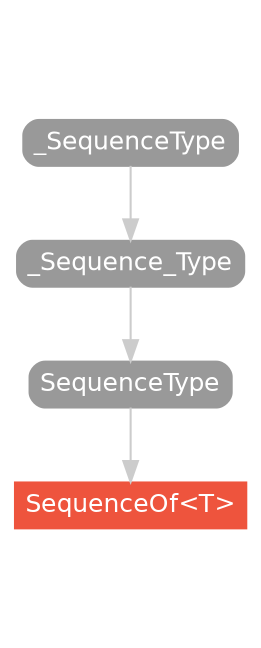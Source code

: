 strict digraph "SequenceOf<T> - Type Hierarchy - SwiftDoc.org" {
    pad="0.1,0.8"
    node [shape=box, style="filled,rounded", color="#999999", fillcolor="#999999", fontcolor=white, fontname=Helvetica, fontnames="Helvetica,sansserif", fontsize=12, margin="0.07,0.05", height="0.3"]
    edge [color="#cccccc"]
    "SequenceOf<T>" [URL="/type/SequenceOf/", style="filled", fillcolor="#ee543d", color="#ee543d"]
    "SequenceType" [URL="/protocol/SequenceType/"]
    "_SequenceType" [URL="/protocol/_SequenceType/"]
    "_Sequence_Type" [URL="/protocol/_Sequence_Type/"]    "SequenceType" -> "SequenceOf<T>"
    "_Sequence_Type" -> "SequenceType"
    "_SequenceType" -> "_Sequence_Type"
    subgraph Types {
        rank = max; "SequenceOf<T>";
    }
}
